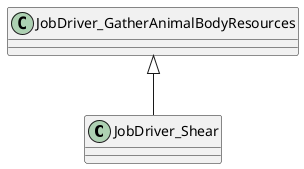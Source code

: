 @startuml
class JobDriver_Shear {
}
JobDriver_GatherAnimalBodyResources <|-- JobDriver_Shear
@enduml
